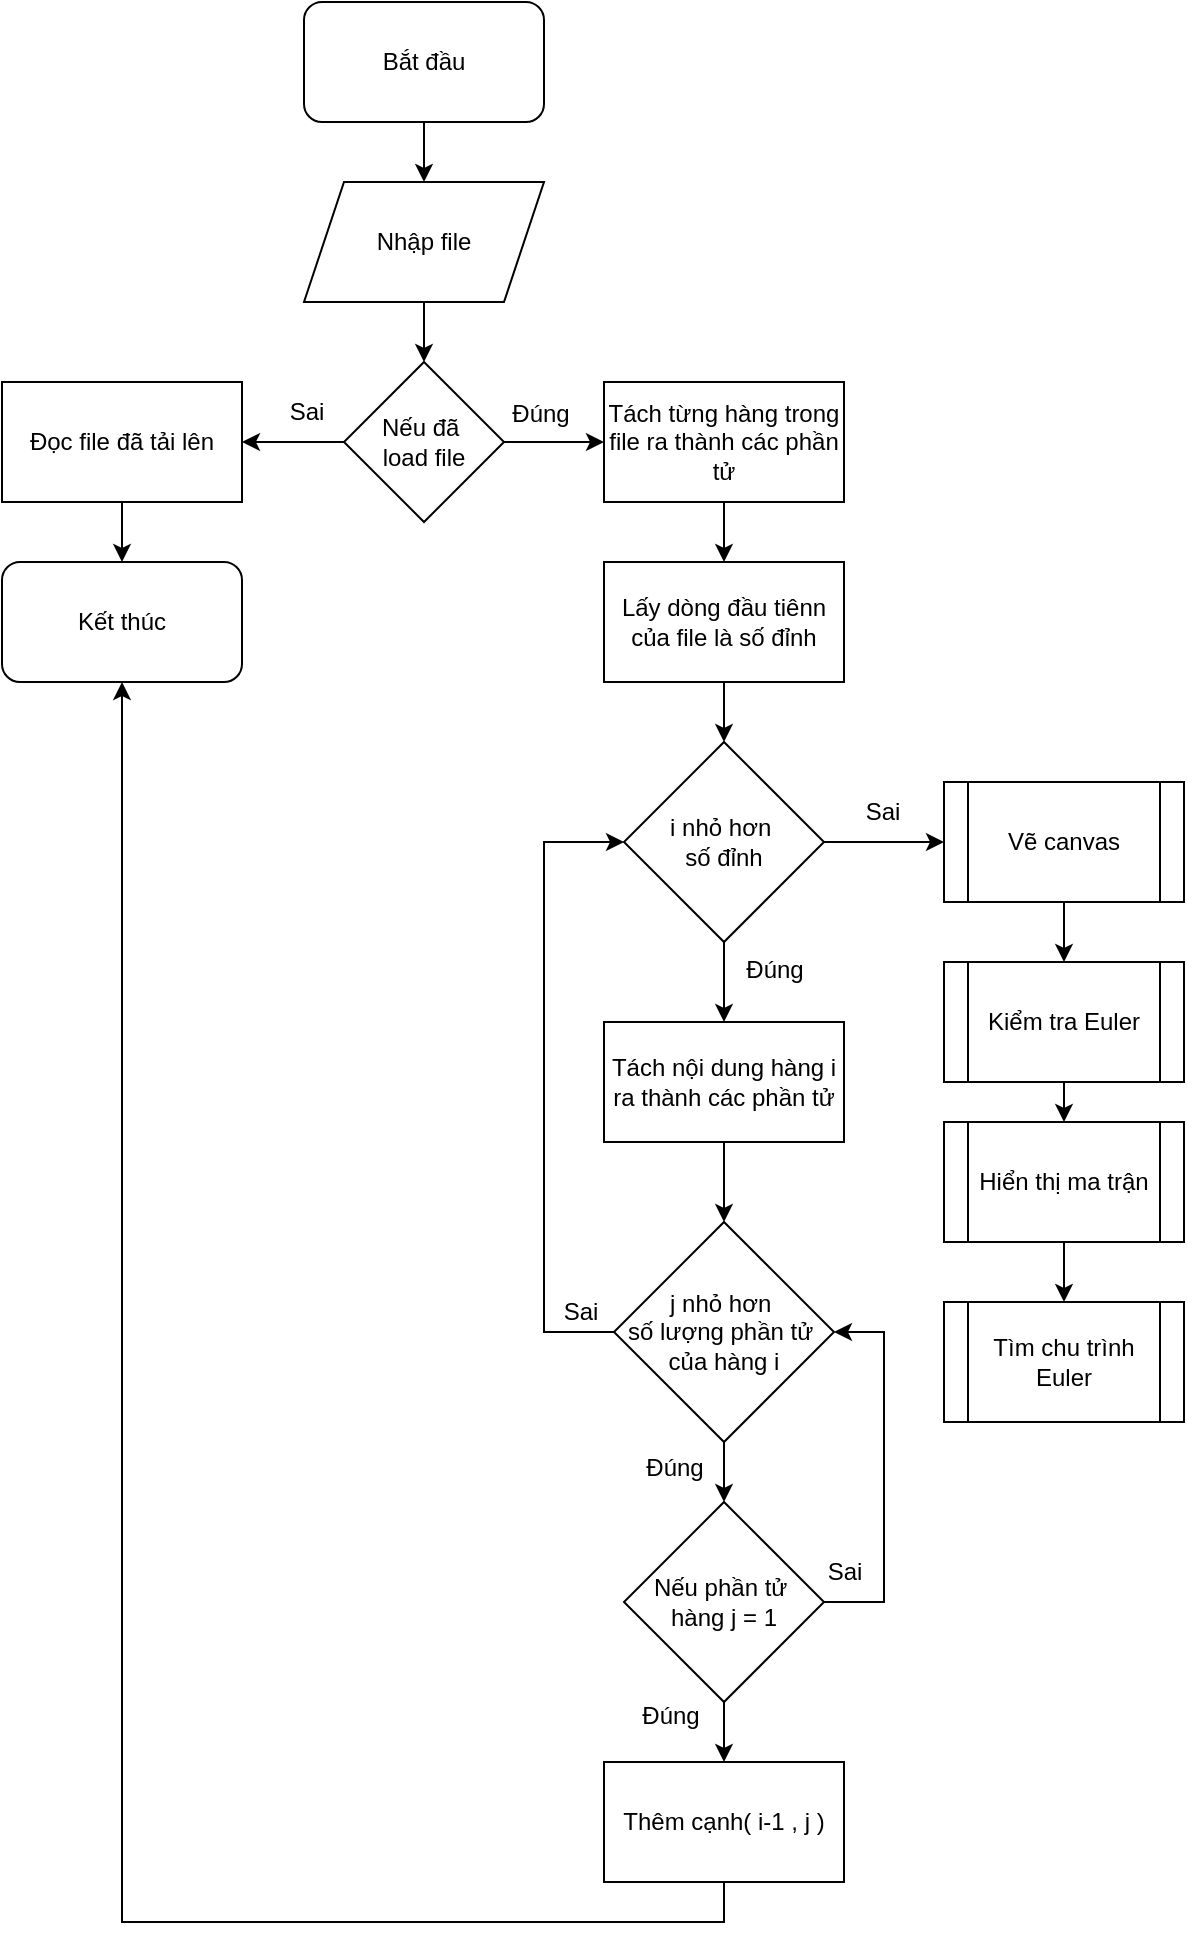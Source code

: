 <mxfile version="24.7.17">
  <diagram name="Trang-1" id="6Ndns8e0BeEIrlVYKGCy">
    <mxGraphModel dx="1434" dy="844" grid="1" gridSize="10" guides="1" tooltips="1" connect="1" arrows="1" fold="1" page="1" pageScale="1" pageWidth="850" pageHeight="1100" math="0" shadow="0">
      <root>
        <mxCell id="0" />
        <mxCell id="1" parent="0" />
        <mxCell id="hZJ8ZNaWXopSMElYx30L-2" value="" style="edgeStyle=orthogonalEdgeStyle;rounded=0;orthogonalLoop=1;jettySize=auto;html=1;" edge="1" parent="1" source="Q71PJwNeK19KfuG6FwDq-1" target="Q71PJwNeK19KfuG6FwDq-2">
          <mxGeometry relative="1" as="geometry" />
        </mxCell>
        <mxCell id="Q71PJwNeK19KfuG6FwDq-1" value="Bắt đầu" style="rounded=1;whiteSpace=wrap;html=1;" parent="1" vertex="1">
          <mxGeometry x="360" y="60" width="120" height="60" as="geometry" />
        </mxCell>
        <mxCell id="hZJ8ZNaWXopSMElYx30L-3" value="" style="edgeStyle=orthogonalEdgeStyle;rounded=0;orthogonalLoop=1;jettySize=auto;html=1;" edge="1" parent="1" source="Q71PJwNeK19KfuG6FwDq-2" target="hZJ8ZNaWXopSMElYx30L-1">
          <mxGeometry relative="1" as="geometry" />
        </mxCell>
        <mxCell id="Q71PJwNeK19KfuG6FwDq-2" value="Nhập file" style="shape=parallelogram;perimeter=parallelogramPerimeter;whiteSpace=wrap;html=1;fixedSize=1;" parent="1" vertex="1">
          <mxGeometry x="360" y="150" width="120" height="60" as="geometry" />
        </mxCell>
        <mxCell id="hZJ8ZNaWXopSMElYx30L-30" style="edgeStyle=orthogonalEdgeStyle;rounded=0;orthogonalLoop=1;jettySize=auto;html=1;exitX=0;exitY=0.5;exitDx=0;exitDy=0;entryX=1;entryY=0.5;entryDx=0;entryDy=0;" edge="1" parent="1" source="hZJ8ZNaWXopSMElYx30L-1" target="hZJ8ZNaWXopSMElYx30L-29">
          <mxGeometry relative="1" as="geometry" />
        </mxCell>
        <mxCell id="hZJ8ZNaWXopSMElYx30L-36" style="edgeStyle=orthogonalEdgeStyle;rounded=0;orthogonalLoop=1;jettySize=auto;html=1;exitX=1;exitY=0.5;exitDx=0;exitDy=0;entryX=0;entryY=0.5;entryDx=0;entryDy=0;" edge="1" parent="1" source="hZJ8ZNaWXopSMElYx30L-1" target="hZJ8ZNaWXopSMElYx30L-6">
          <mxGeometry relative="1" as="geometry" />
        </mxCell>
        <mxCell id="hZJ8ZNaWXopSMElYx30L-1" value="Nếu đã&amp;nbsp;&lt;div&gt;load file&lt;/div&gt;" style="rhombus;whiteSpace=wrap;html=1;" vertex="1" parent="1">
          <mxGeometry x="380" y="240" width="80" height="80" as="geometry" />
        </mxCell>
        <mxCell id="hZJ8ZNaWXopSMElYx30L-10" style="edgeStyle=orthogonalEdgeStyle;rounded=0;orthogonalLoop=1;jettySize=auto;html=1;exitX=0.5;exitY=1;exitDx=0;exitDy=0;entryX=0.5;entryY=0;entryDx=0;entryDy=0;" edge="1" parent="1" source="hZJ8ZNaWXopSMElYx30L-4" target="hZJ8ZNaWXopSMElYx30L-9">
          <mxGeometry relative="1" as="geometry" />
        </mxCell>
        <mxCell id="hZJ8ZNaWXopSMElYx30L-4" value="Lấy dòng đầu tiênn của file là số đỉnh" style="rounded=0;whiteSpace=wrap;html=1;" vertex="1" parent="1">
          <mxGeometry x="510" y="340" width="120" height="60" as="geometry" />
        </mxCell>
        <mxCell id="hZJ8ZNaWXopSMElYx30L-8" style="edgeStyle=orthogonalEdgeStyle;rounded=0;orthogonalLoop=1;jettySize=auto;html=1;exitX=0.5;exitY=1;exitDx=0;exitDy=0;entryX=0.5;entryY=0;entryDx=0;entryDy=0;" edge="1" parent="1" source="hZJ8ZNaWXopSMElYx30L-6" target="hZJ8ZNaWXopSMElYx30L-4">
          <mxGeometry relative="1" as="geometry" />
        </mxCell>
        <mxCell id="hZJ8ZNaWXopSMElYx30L-6" value="Tách từng hàng trong file ra thành các phần tử" style="rounded=0;whiteSpace=wrap;html=1;" vertex="1" parent="1">
          <mxGeometry x="510" y="250" width="120" height="60" as="geometry" />
        </mxCell>
        <mxCell id="hZJ8ZNaWXopSMElYx30L-12" style="edgeStyle=orthogonalEdgeStyle;rounded=0;orthogonalLoop=1;jettySize=auto;html=1;exitX=0.5;exitY=1;exitDx=0;exitDy=0;entryX=0.5;entryY=0;entryDx=0;entryDy=0;" edge="1" parent="1" source="hZJ8ZNaWXopSMElYx30L-9" target="hZJ8ZNaWXopSMElYx30L-11">
          <mxGeometry relative="1" as="geometry" />
        </mxCell>
        <mxCell id="hZJ8ZNaWXopSMElYx30L-37" style="edgeStyle=orthogonalEdgeStyle;rounded=0;orthogonalLoop=1;jettySize=auto;html=1;exitX=1;exitY=0.5;exitDx=0;exitDy=0;entryX=0;entryY=0.5;entryDx=0;entryDy=0;" edge="1" parent="1" source="hZJ8ZNaWXopSMElYx30L-9" target="hZJ8ZNaWXopSMElYx30L-19">
          <mxGeometry relative="1" as="geometry" />
        </mxCell>
        <mxCell id="hZJ8ZNaWXopSMElYx30L-9" value="i nhỏ hơn&amp;nbsp;&lt;div&gt;số đỉnh&lt;/div&gt;" style="rhombus;whiteSpace=wrap;html=1;" vertex="1" parent="1">
          <mxGeometry x="520" y="430" width="100" height="100" as="geometry" />
        </mxCell>
        <mxCell id="hZJ8ZNaWXopSMElYx30L-14" style="edgeStyle=orthogonalEdgeStyle;rounded=0;orthogonalLoop=1;jettySize=auto;html=1;exitX=0.5;exitY=1;exitDx=0;exitDy=0;entryX=0.5;entryY=0;entryDx=0;entryDy=0;" edge="1" parent="1" source="hZJ8ZNaWXopSMElYx30L-11" target="hZJ8ZNaWXopSMElYx30L-13">
          <mxGeometry relative="1" as="geometry" />
        </mxCell>
        <mxCell id="hZJ8ZNaWXopSMElYx30L-11" value="Tách nội dung hàng i ra thành các phần tử" style="rounded=0;whiteSpace=wrap;html=1;" vertex="1" parent="1">
          <mxGeometry x="510" y="570" width="120" height="60" as="geometry" />
        </mxCell>
        <mxCell id="hZJ8ZNaWXopSMElYx30L-15" style="edgeStyle=orthogonalEdgeStyle;rounded=0;orthogonalLoop=1;jettySize=auto;html=1;exitX=0;exitY=0.5;exitDx=0;exitDy=0;entryX=0;entryY=0.5;entryDx=0;entryDy=0;" edge="1" parent="1" source="hZJ8ZNaWXopSMElYx30L-13" target="hZJ8ZNaWXopSMElYx30L-9">
          <mxGeometry relative="1" as="geometry">
            <Array as="points">
              <mxPoint x="480" y="725" />
              <mxPoint x="480" y="480" />
            </Array>
          </mxGeometry>
        </mxCell>
        <mxCell id="hZJ8ZNaWXopSMElYx30L-17" style="edgeStyle=orthogonalEdgeStyle;rounded=0;orthogonalLoop=1;jettySize=auto;html=1;exitX=0.5;exitY=1;exitDx=0;exitDy=0;entryX=0.5;entryY=0;entryDx=0;entryDy=0;" edge="1" parent="1" source="hZJ8ZNaWXopSMElYx30L-13" target="hZJ8ZNaWXopSMElYx30L-16">
          <mxGeometry relative="1" as="geometry" />
        </mxCell>
        <mxCell id="hZJ8ZNaWXopSMElYx30L-13" value="j nhỏ hơn&amp;nbsp;&lt;div&gt;số lượng phần tử&amp;nbsp;&lt;div&gt;của hàng i&lt;/div&gt;&lt;/div&gt;" style="rhombus;whiteSpace=wrap;html=1;" vertex="1" parent="1">
          <mxGeometry x="515" y="670" width="110" height="110" as="geometry" />
        </mxCell>
        <mxCell id="hZJ8ZNaWXopSMElYx30L-18" style="edgeStyle=orthogonalEdgeStyle;rounded=0;orthogonalLoop=1;jettySize=auto;html=1;exitX=1;exitY=0.5;exitDx=0;exitDy=0;entryX=1;entryY=0.5;entryDx=0;entryDy=0;" edge="1" parent="1" source="hZJ8ZNaWXopSMElYx30L-16" target="hZJ8ZNaWXopSMElYx30L-13">
          <mxGeometry relative="1" as="geometry">
            <Array as="points">
              <mxPoint x="650" y="860" />
              <mxPoint x="650" y="725" />
            </Array>
          </mxGeometry>
        </mxCell>
        <mxCell id="hZJ8ZNaWXopSMElYx30L-28" style="edgeStyle=orthogonalEdgeStyle;rounded=0;orthogonalLoop=1;jettySize=auto;html=1;exitX=0.5;exitY=1;exitDx=0;exitDy=0;entryX=0.5;entryY=0;entryDx=0;entryDy=0;" edge="1" parent="1" source="hZJ8ZNaWXopSMElYx30L-16" target="hZJ8ZNaWXopSMElYx30L-27">
          <mxGeometry relative="1" as="geometry" />
        </mxCell>
        <mxCell id="hZJ8ZNaWXopSMElYx30L-16" value="Nếu phần tử&amp;nbsp;&lt;div&gt;hàng j = 1&lt;/div&gt;" style="rhombus;whiteSpace=wrap;html=1;" vertex="1" parent="1">
          <mxGeometry x="520" y="810" width="100" height="100" as="geometry" />
        </mxCell>
        <mxCell id="hZJ8ZNaWXopSMElYx30L-24" style="edgeStyle=orthogonalEdgeStyle;rounded=0;orthogonalLoop=1;jettySize=auto;html=1;exitX=0.5;exitY=1;exitDx=0;exitDy=0;entryX=0.5;entryY=0;entryDx=0;entryDy=0;" edge="1" parent="1" source="hZJ8ZNaWXopSMElYx30L-19" target="hZJ8ZNaWXopSMElYx30L-20">
          <mxGeometry relative="1" as="geometry" />
        </mxCell>
        <mxCell id="hZJ8ZNaWXopSMElYx30L-19" value="Vẽ canvas" style="shape=process;whiteSpace=wrap;html=1;backgroundOutline=1;" vertex="1" parent="1">
          <mxGeometry x="680" y="450" width="120" height="60" as="geometry" />
        </mxCell>
        <mxCell id="hZJ8ZNaWXopSMElYx30L-25" style="edgeStyle=orthogonalEdgeStyle;rounded=0;orthogonalLoop=1;jettySize=auto;html=1;exitX=0.5;exitY=1;exitDx=0;exitDy=0;entryX=0.5;entryY=0;entryDx=0;entryDy=0;" edge="1" parent="1" source="hZJ8ZNaWXopSMElYx30L-20" target="hZJ8ZNaWXopSMElYx30L-21">
          <mxGeometry relative="1" as="geometry" />
        </mxCell>
        <mxCell id="hZJ8ZNaWXopSMElYx30L-20" value="Kiểm tra Euler" style="shape=process;whiteSpace=wrap;html=1;backgroundOutline=1;" vertex="1" parent="1">
          <mxGeometry x="680" y="540" width="120" height="60" as="geometry" />
        </mxCell>
        <mxCell id="hZJ8ZNaWXopSMElYx30L-26" style="edgeStyle=orthogonalEdgeStyle;rounded=0;orthogonalLoop=1;jettySize=auto;html=1;exitX=0.5;exitY=1;exitDx=0;exitDy=0;entryX=0.5;entryY=0;entryDx=0;entryDy=0;" edge="1" parent="1" source="hZJ8ZNaWXopSMElYx30L-21" target="hZJ8ZNaWXopSMElYx30L-22">
          <mxGeometry relative="1" as="geometry" />
        </mxCell>
        <mxCell id="hZJ8ZNaWXopSMElYx30L-21" value="Hiển thị ma trận" style="shape=process;whiteSpace=wrap;html=1;backgroundOutline=1;" vertex="1" parent="1">
          <mxGeometry x="680" y="620" width="120" height="60" as="geometry" />
        </mxCell>
        <mxCell id="hZJ8ZNaWXopSMElYx30L-22" value="Tìm chu trình Euler" style="shape=process;whiteSpace=wrap;html=1;backgroundOutline=1;" vertex="1" parent="1">
          <mxGeometry x="680" y="710" width="120" height="60" as="geometry" />
        </mxCell>
        <mxCell id="hZJ8ZNaWXopSMElYx30L-39" style="edgeStyle=orthogonalEdgeStyle;rounded=0;orthogonalLoop=1;jettySize=auto;html=1;exitX=0.5;exitY=1;exitDx=0;exitDy=0;entryX=0.5;entryY=1;entryDx=0;entryDy=0;" edge="1" parent="1" source="hZJ8ZNaWXopSMElYx30L-27" target="hZJ8ZNaWXopSMElYx30L-33">
          <mxGeometry relative="1" as="geometry" />
        </mxCell>
        <mxCell id="hZJ8ZNaWXopSMElYx30L-27" value="Thêm cạnh( i-1 , j )" style="rounded=0;whiteSpace=wrap;html=1;" vertex="1" parent="1">
          <mxGeometry x="510" y="940" width="120" height="60" as="geometry" />
        </mxCell>
        <mxCell id="hZJ8ZNaWXopSMElYx30L-38" style="edgeStyle=orthogonalEdgeStyle;rounded=0;orthogonalLoop=1;jettySize=auto;html=1;exitX=0.5;exitY=1;exitDx=0;exitDy=0;entryX=0.5;entryY=0;entryDx=0;entryDy=0;" edge="1" parent="1" source="hZJ8ZNaWXopSMElYx30L-29" target="hZJ8ZNaWXopSMElYx30L-33">
          <mxGeometry relative="1" as="geometry" />
        </mxCell>
        <mxCell id="hZJ8ZNaWXopSMElYx30L-29" value="Đọc file đã tải lên" style="rounded=0;whiteSpace=wrap;html=1;" vertex="1" parent="1">
          <mxGeometry x="209" y="250" width="120" height="60" as="geometry" />
        </mxCell>
        <mxCell id="hZJ8ZNaWXopSMElYx30L-31" value="Sai" style="text;html=1;align=center;verticalAlign=middle;resizable=0;points=[];autosize=1;strokeColor=none;fillColor=none;" vertex="1" parent="1">
          <mxGeometry x="341" y="250" width="40" height="30" as="geometry" />
        </mxCell>
        <mxCell id="hZJ8ZNaWXopSMElYx30L-32" value="Đúng" style="text;html=1;align=center;verticalAlign=middle;resizable=0;points=[];autosize=1;strokeColor=none;fillColor=none;" vertex="1" parent="1">
          <mxGeometry x="453" y="251" width="50" height="30" as="geometry" />
        </mxCell>
        <mxCell id="hZJ8ZNaWXopSMElYx30L-33" value="Kết thúc" style="rounded=1;whiteSpace=wrap;html=1;" vertex="1" parent="1">
          <mxGeometry x="209" y="340" width="120" height="60" as="geometry" />
        </mxCell>
        <mxCell id="hZJ8ZNaWXopSMElYx30L-40" value="Sai" style="text;html=1;align=center;verticalAlign=middle;resizable=0;points=[];autosize=1;strokeColor=none;fillColor=none;" vertex="1" parent="1">
          <mxGeometry x="629" y="450" width="40" height="30" as="geometry" />
        </mxCell>
        <mxCell id="hZJ8ZNaWXopSMElYx30L-41" value="Đúng" style="text;html=1;align=center;verticalAlign=middle;resizable=0;points=[];autosize=1;strokeColor=none;fillColor=none;" vertex="1" parent="1">
          <mxGeometry x="570" y="529" width="50" height="30" as="geometry" />
        </mxCell>
        <mxCell id="hZJ8ZNaWXopSMElYx30L-42" value="Đúng" style="text;html=1;align=center;verticalAlign=middle;resizable=0;points=[];autosize=1;strokeColor=none;fillColor=none;" vertex="1" parent="1">
          <mxGeometry x="520" y="778" width="50" height="30" as="geometry" />
        </mxCell>
        <mxCell id="hZJ8ZNaWXopSMElYx30L-43" value="Đúng" style="text;html=1;align=center;verticalAlign=middle;resizable=0;points=[];autosize=1;strokeColor=none;fillColor=none;" vertex="1" parent="1">
          <mxGeometry x="518" y="902" width="50" height="30" as="geometry" />
        </mxCell>
        <mxCell id="hZJ8ZNaWXopSMElYx30L-44" value="Sai" style="text;html=1;align=center;verticalAlign=middle;resizable=0;points=[];autosize=1;strokeColor=none;fillColor=none;" vertex="1" parent="1">
          <mxGeometry x="610" y="830" width="40" height="30" as="geometry" />
        </mxCell>
        <mxCell id="hZJ8ZNaWXopSMElYx30L-45" value="Sai" style="text;html=1;align=center;verticalAlign=middle;resizable=0;points=[];autosize=1;strokeColor=none;fillColor=none;" vertex="1" parent="1">
          <mxGeometry x="478" y="700" width="40" height="30" as="geometry" />
        </mxCell>
      </root>
    </mxGraphModel>
  </diagram>
</mxfile>
